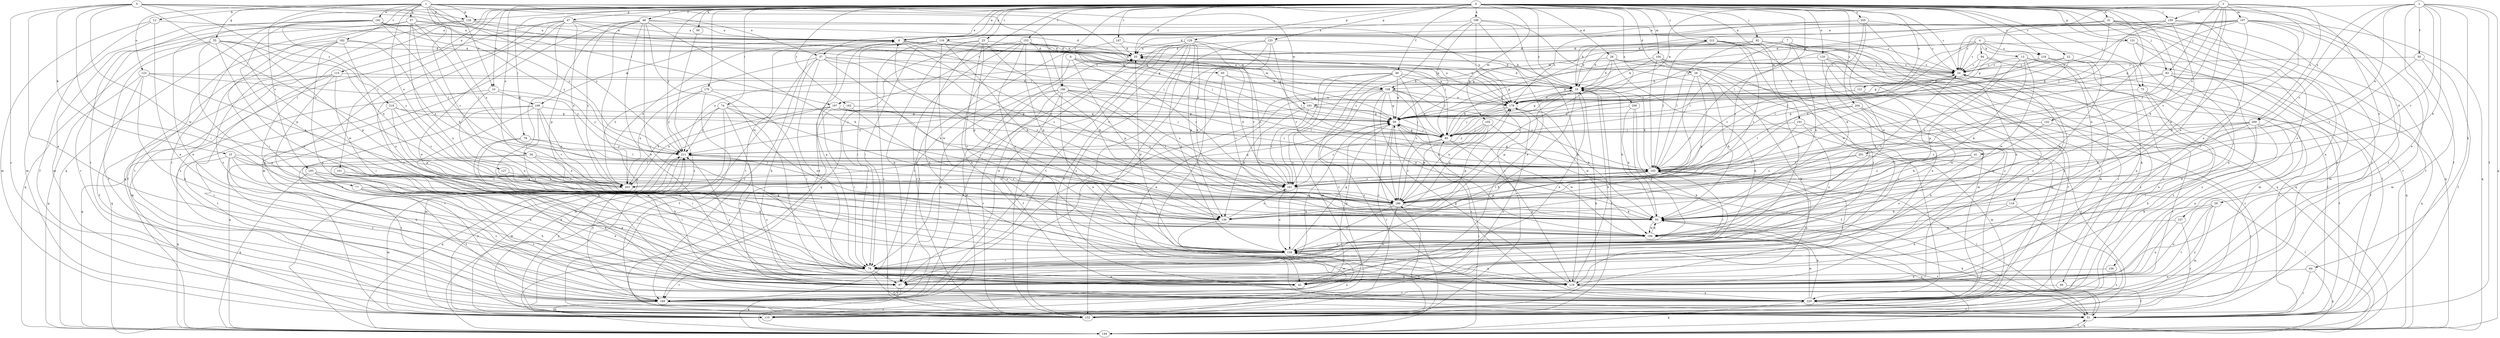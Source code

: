 strict digraph  {
0;
1;
2;
3;
4;
5;
6;
7;
8;
10;
12;
13;
15;
16;
22;
23;
24;
26;
28;
29;
31;
33;
34;
37;
41;
42;
47;
48;
49;
50;
51;
55;
57;
59;
64;
65;
66;
67;
74;
75;
76;
77;
78;
82;
83;
84;
85;
90;
93;
101;
102;
104;
105;
107;
108;
109;
110;
115;
116;
118;
119;
120;
121;
123;
127;
128;
129;
131;
133;
134;
136;
142;
144;
147;
150;
152;
153;
156;
157;
161;
162;
167;
169;
170;
178;
180;
182;
183;
186;
191;
192;
193;
194;
199;
200;
201;
203;
204;
205;
209;
211;
212;
218;
219;
220;
0 -> 8  [label=a];
0 -> 10  [label=b];
0 -> 22  [label=c];
0 -> 23  [label=c];
0 -> 26  [label=d];
0 -> 28  [label=d];
0 -> 29  [label=d];
0 -> 31  [label=d];
0 -> 33  [label=d];
0 -> 34  [label=e];
0 -> 37  [label=e];
0 -> 47  [label=f];
0 -> 48  [label=f];
0 -> 49  [label=f];
0 -> 74  [label=i];
0 -> 75  [label=i];
0 -> 77  [label=j];
0 -> 78  [label=j];
0 -> 82  [label=j];
0 -> 83  [label=j];
0 -> 90  [label=k];
0 -> 93  [label=k];
0 -> 101  [label=l];
0 -> 102  [label=l];
0 -> 104  [label=m];
0 -> 105  [label=m];
0 -> 115  [label=n];
0 -> 116  [label=n];
0 -> 120  [label=o];
0 -> 121  [label=o];
0 -> 129  [label=p];
0 -> 131  [label=p];
0 -> 133  [label=p];
0 -> 142  [label=q];
0 -> 144  [label=q];
0 -> 147  [label=r];
0 -> 150  [label=r];
0 -> 153  [label=s];
0 -> 156  [label=s];
0 -> 157  [label=s];
0 -> 162  [label=t];
0 -> 167  [label=t];
0 -> 170  [label=u];
0 -> 178  [label=u];
0 -> 180  [label=v];
0 -> 191  [label=w];
0 -> 199  [label=x];
0 -> 204  [label=y];
0 -> 205  [label=y];
0 -> 209  [label=y];
0 -> 211  [label=y];
0 -> 212  [label=z];
0 -> 218  [label=z];
1 -> 10  [label=b];
1 -> 12  [label=b];
1 -> 24  [label=c];
1 -> 37  [label=e];
1 -> 55  [label=g];
1 -> 57  [label=g];
1 -> 59  [label=g];
1 -> 123  [label=o];
1 -> 127  [label=o];
1 -> 134  [label=p];
1 -> 161  [label=s];
1 -> 180  [label=v];
1 -> 182  [label=v];
1 -> 183  [label=v];
1 -> 186  [label=v];
1 -> 192  [label=w];
1 -> 193  [label=w];
1 -> 211  [label=y];
2 -> 41  [label=e];
2 -> 42  [label=e];
2 -> 50  [label=f];
2 -> 51  [label=f];
2 -> 64  [label=h];
2 -> 93  [label=k];
2 -> 134  [label=p];
2 -> 144  [label=q];
2 -> 161  [label=s];
2 -> 186  [label=v];
2 -> 200  [label=x];
3 -> 51  [label=f];
3 -> 83  [label=j];
3 -> 107  [label=m];
3 -> 108  [label=m];
3 -> 128  [label=o];
3 -> 150  [label=r];
3 -> 161  [label=s];
3 -> 186  [label=v];
3 -> 193  [label=w];
3 -> 200  [label=x];
3 -> 201  [label=x];
4 -> 13  [label=b];
4 -> 24  [label=c];
4 -> 75  [label=i];
4 -> 84  [label=j];
4 -> 102  [label=l];
4 -> 118  [label=n];
4 -> 178  [label=u];
4 -> 203  [label=x];
4 -> 218  [label=z];
5 -> 15  [label=b];
5 -> 42  [label=e];
5 -> 76  [label=i];
5 -> 134  [label=p];
5 -> 152  [label=r];
5 -> 161  [label=s];
5 -> 167  [label=t];
5 -> 194  [label=w];
5 -> 211  [label=y];
5 -> 219  [label=z];
6 -> 65  [label=h];
6 -> 108  [label=m];
6 -> 136  [label=p];
6 -> 161  [label=s];
6 -> 169  [label=t];
6 -> 178  [label=u];
7 -> 16  [label=b];
7 -> 33  [label=d];
7 -> 66  [label=h];
7 -> 93  [label=k];
7 -> 102  [label=l];
7 -> 108  [label=m];
7 -> 152  [label=r];
7 -> 161  [label=s];
7 -> 220  [label=z];
8 -> 33  [label=d];
8 -> 59  [label=g];
8 -> 85  [label=j];
8 -> 108  [label=m];
8 -> 109  [label=m];
8 -> 152  [label=r];
8 -> 161  [label=s];
8 -> 169  [label=t];
8 -> 178  [label=u];
10 -> 109  [label=m];
10 -> 128  [label=o];
10 -> 144  [label=q];
10 -> 211  [label=y];
12 -> 8  [label=a];
12 -> 42  [label=e];
12 -> 51  [label=f];
12 -> 110  [label=m];
13 -> 24  [label=c];
13 -> 93  [label=k];
13 -> 110  [label=m];
13 -> 136  [label=p];
13 -> 144  [label=q];
13 -> 194  [label=w];
15 -> 67  [label=h];
15 -> 102  [label=l];
15 -> 119  [label=n];
15 -> 144  [label=q];
15 -> 186  [label=v];
15 -> 194  [label=w];
15 -> 220  [label=z];
16 -> 33  [label=d];
16 -> 42  [label=e];
16 -> 67  [label=h];
16 -> 136  [label=p];
16 -> 152  [label=r];
16 -> 178  [label=u];
22 -> 24  [label=c];
22 -> 102  [label=l];
22 -> 119  [label=n];
22 -> 178  [label=u];
22 -> 194  [label=w];
23 -> 33  [label=d];
23 -> 67  [label=h];
23 -> 76  [label=i];
23 -> 119  [label=n];
23 -> 128  [label=o];
23 -> 136  [label=p];
23 -> 186  [label=v];
24 -> 16  [label=b];
24 -> 67  [label=h];
24 -> 161  [label=s];
24 -> 220  [label=z];
26 -> 16  [label=b];
26 -> 24  [label=c];
26 -> 67  [label=h];
26 -> 85  [label=j];
26 -> 110  [label=m];
26 -> 186  [label=v];
28 -> 16  [label=b];
28 -> 67  [label=h];
28 -> 93  [label=k];
28 -> 136  [label=p];
28 -> 186  [label=v];
29 -> 93  [label=k];
29 -> 110  [label=m];
29 -> 119  [label=n];
29 -> 169  [label=t];
29 -> 220  [label=z];
31 -> 8  [label=a];
31 -> 16  [label=b];
31 -> 51  [label=f];
31 -> 59  [label=g];
31 -> 85  [label=j];
31 -> 119  [label=n];
31 -> 144  [label=q];
31 -> 220  [label=z];
33 -> 24  [label=c];
33 -> 161  [label=s];
33 -> 211  [label=y];
34 -> 67  [label=h];
34 -> 102  [label=l];
34 -> 169  [label=t];
34 -> 186  [label=v];
34 -> 203  [label=x];
37 -> 24  [label=c];
37 -> 67  [label=h];
37 -> 93  [label=k];
37 -> 119  [label=n];
37 -> 144  [label=q];
37 -> 161  [label=s];
37 -> 186  [label=v];
37 -> 203  [label=x];
41 -> 102  [label=l];
41 -> 128  [label=o];
41 -> 161  [label=s];
42 -> 59  [label=g];
42 -> 211  [label=y];
47 -> 8  [label=a];
47 -> 24  [label=c];
47 -> 42  [label=e];
47 -> 59  [label=g];
47 -> 76  [label=i];
47 -> 144  [label=q];
47 -> 169  [label=t];
47 -> 203  [label=x];
47 -> 220  [label=z];
48 -> 8  [label=a];
48 -> 42  [label=e];
48 -> 76  [label=i];
48 -> 93  [label=k];
48 -> 110  [label=m];
48 -> 136  [label=p];
48 -> 144  [label=q];
48 -> 178  [label=u];
48 -> 194  [label=w];
48 -> 203  [label=x];
49 -> 16  [label=b];
49 -> 59  [label=g];
49 -> 85  [label=j];
49 -> 110  [label=m];
49 -> 128  [label=o];
49 -> 161  [label=s];
49 -> 169  [label=t];
49 -> 186  [label=v];
50 -> 24  [label=c];
50 -> 51  [label=f];
50 -> 110  [label=m];
50 -> 161  [label=s];
51 -> 24  [label=c];
51 -> 93  [label=k];
51 -> 102  [label=l];
51 -> 144  [label=q];
55 -> 33  [label=d];
55 -> 51  [label=f];
55 -> 119  [label=n];
55 -> 128  [label=o];
55 -> 136  [label=p];
55 -> 144  [label=q];
55 -> 194  [label=w];
55 -> 203  [label=x];
57 -> 8  [label=a];
57 -> 33  [label=d];
57 -> 76  [label=i];
57 -> 93  [label=k];
57 -> 102  [label=l];
57 -> 110  [label=m];
57 -> 128  [label=o];
57 -> 152  [label=r];
59 -> 85  [label=j];
59 -> 152  [label=r];
59 -> 186  [label=v];
59 -> 220  [label=z];
64 -> 119  [label=n];
64 -> 144  [label=q];
64 -> 152  [label=r];
65 -> 16  [label=b];
65 -> 59  [label=g];
65 -> 152  [label=r];
65 -> 186  [label=v];
66 -> 51  [label=f];
66 -> 169  [label=t];
67 -> 33  [label=d];
67 -> 144  [label=q];
67 -> 169  [label=t];
67 -> 211  [label=y];
74 -> 59  [label=g];
74 -> 110  [label=m];
74 -> 119  [label=n];
74 -> 136  [label=p];
74 -> 203  [label=x];
74 -> 211  [label=y];
74 -> 220  [label=z];
75 -> 42  [label=e];
75 -> 51  [label=f];
75 -> 178  [label=u];
75 -> 220  [label=z];
76 -> 8  [label=a];
76 -> 24  [label=c];
76 -> 42  [label=e];
76 -> 51  [label=f];
76 -> 59  [label=g];
76 -> 67  [label=h];
76 -> 119  [label=n];
76 -> 169  [label=t];
77 -> 42  [label=e];
77 -> 67  [label=h];
77 -> 169  [label=t];
77 -> 186  [label=v];
77 -> 220  [label=z];
78 -> 67  [label=h];
78 -> 76  [label=i];
78 -> 102  [label=l];
78 -> 211  [label=y];
82 -> 33  [label=d];
82 -> 59  [label=g];
82 -> 102  [label=l];
82 -> 110  [label=m];
82 -> 119  [label=n];
82 -> 144  [label=q];
82 -> 194  [label=w];
83 -> 16  [label=b];
83 -> 51  [label=f];
83 -> 67  [label=h];
83 -> 102  [label=l];
83 -> 144  [label=q];
83 -> 161  [label=s];
83 -> 220  [label=z];
84 -> 24  [label=c];
84 -> 51  [label=f];
84 -> 59  [label=g];
84 -> 186  [label=v];
85 -> 16  [label=b];
85 -> 59  [label=g];
85 -> 119  [label=n];
85 -> 186  [label=v];
85 -> 194  [label=w];
85 -> 211  [label=y];
90 -> 152  [label=r];
93 -> 8  [label=a];
93 -> 16  [label=b];
93 -> 144  [label=q];
93 -> 194  [label=w];
101 -> 42  [label=e];
101 -> 67  [label=h];
101 -> 76  [label=i];
101 -> 203  [label=x];
102 -> 16  [label=b];
102 -> 24  [label=c];
102 -> 59  [label=g];
102 -> 76  [label=i];
102 -> 119  [label=n];
102 -> 136  [label=p];
102 -> 161  [label=s];
102 -> 203  [label=x];
102 -> 211  [label=y];
104 -> 16  [label=b];
104 -> 24  [label=c];
104 -> 42  [label=e];
104 -> 59  [label=g];
104 -> 76  [label=i];
104 -> 102  [label=l];
105 -> 51  [label=f];
105 -> 85  [label=j];
105 -> 136  [label=p];
105 -> 161  [label=s];
105 -> 186  [label=v];
105 -> 211  [label=y];
107 -> 8  [label=a];
107 -> 24  [label=c];
107 -> 33  [label=d];
107 -> 59  [label=g];
107 -> 128  [label=o];
107 -> 144  [label=q];
107 -> 152  [label=r];
107 -> 178  [label=u];
107 -> 194  [label=w];
107 -> 220  [label=z];
108 -> 42  [label=e];
108 -> 59  [label=g];
108 -> 76  [label=i];
108 -> 85  [label=j];
108 -> 93  [label=k];
108 -> 102  [label=l];
108 -> 144  [label=q];
108 -> 178  [label=u];
108 -> 194  [label=w];
108 -> 220  [label=z];
109 -> 59  [label=g];
109 -> 67  [label=h];
109 -> 128  [label=o];
109 -> 144  [label=q];
109 -> 169  [label=t];
109 -> 186  [label=v];
109 -> 203  [label=x];
110 -> 16  [label=b];
110 -> 178  [label=u];
110 -> 211  [label=y];
115 -> 16  [label=b];
115 -> 76  [label=i];
115 -> 110  [label=m];
115 -> 144  [label=q];
115 -> 152  [label=r];
115 -> 220  [label=z];
116 -> 33  [label=d];
116 -> 76  [label=i];
116 -> 85  [label=j];
116 -> 93  [label=k];
116 -> 152  [label=r];
116 -> 169  [label=t];
116 -> 194  [label=w];
116 -> 203  [label=x];
118 -> 67  [label=h];
118 -> 93  [label=k];
118 -> 152  [label=r];
119 -> 16  [label=b];
119 -> 59  [label=g];
119 -> 102  [label=l];
119 -> 220  [label=z];
120 -> 24  [label=c];
120 -> 51  [label=f];
120 -> 59  [label=g];
120 -> 76  [label=i];
120 -> 110  [label=m];
120 -> 119  [label=n];
121 -> 59  [label=g];
121 -> 152  [label=r];
121 -> 178  [label=u];
121 -> 194  [label=w];
123 -> 16  [label=b];
123 -> 51  [label=f];
123 -> 67  [label=h];
123 -> 144  [label=q];
123 -> 203  [label=x];
123 -> 211  [label=y];
127 -> 128  [label=o];
127 -> 161  [label=s];
128 -> 33  [label=d];
128 -> 59  [label=g];
128 -> 76  [label=i];
128 -> 119  [label=n];
129 -> 33  [label=d];
129 -> 51  [label=f];
129 -> 76  [label=i];
129 -> 93  [label=k];
129 -> 102  [label=l];
129 -> 128  [label=o];
129 -> 136  [label=p];
129 -> 152  [label=r];
129 -> 169  [label=t];
129 -> 186  [label=v];
129 -> 220  [label=z];
131 -> 33  [label=d];
131 -> 51  [label=f];
131 -> 110  [label=m];
131 -> 119  [label=n];
133 -> 16  [label=b];
133 -> 33  [label=d];
133 -> 119  [label=n];
133 -> 152  [label=r];
133 -> 169  [label=t];
133 -> 186  [label=v];
134 -> 8  [label=a];
134 -> 85  [label=j];
134 -> 169  [label=t];
134 -> 220  [label=z];
136 -> 24  [label=c];
136 -> 110  [label=m];
136 -> 161  [label=s];
136 -> 178  [label=u];
142 -> 85  [label=j];
142 -> 93  [label=k];
142 -> 169  [label=t];
144 -> 33  [label=d];
144 -> 51  [label=f];
144 -> 85  [label=j];
144 -> 102  [label=l];
147 -> 33  [label=d];
147 -> 169  [label=t];
147 -> 178  [label=u];
150 -> 8  [label=a];
150 -> 24  [label=c];
150 -> 76  [label=i];
150 -> 85  [label=j];
150 -> 93  [label=k];
150 -> 220  [label=z];
152 -> 128  [label=o];
152 -> 186  [label=v];
152 -> 211  [label=y];
153 -> 16  [label=b];
153 -> 33  [label=d];
153 -> 85  [label=j];
153 -> 93  [label=k];
153 -> 119  [label=n];
153 -> 128  [label=o];
153 -> 136  [label=p];
153 -> 144  [label=q];
153 -> 152  [label=r];
156 -> 42  [label=e];
156 -> 220  [label=z];
157 -> 119  [label=n];
157 -> 152  [label=r];
157 -> 194  [label=w];
161 -> 33  [label=d];
161 -> 128  [label=o];
161 -> 186  [label=v];
162 -> 59  [label=g];
162 -> 76  [label=i];
162 -> 128  [label=o];
162 -> 152  [label=r];
167 -> 59  [label=g];
167 -> 76  [label=i];
167 -> 85  [label=j];
167 -> 102  [label=l];
167 -> 110  [label=m];
167 -> 161  [label=s];
167 -> 203  [label=x];
169 -> 110  [label=m];
169 -> 152  [label=r];
169 -> 211  [label=y];
170 -> 51  [label=f];
170 -> 76  [label=i];
170 -> 178  [label=u];
170 -> 203  [label=x];
170 -> 211  [label=y];
178 -> 59  [label=g];
178 -> 85  [label=j];
178 -> 93  [label=k];
178 -> 194  [label=w];
180 -> 51  [label=f];
180 -> 67  [label=h];
180 -> 102  [label=l];
180 -> 119  [label=n];
180 -> 152  [label=r];
180 -> 161  [label=s];
180 -> 169  [label=t];
180 -> 178  [label=u];
180 -> 186  [label=v];
182 -> 33  [label=d];
182 -> 51  [label=f];
182 -> 119  [label=n];
182 -> 128  [label=o];
182 -> 169  [label=t];
182 -> 203  [label=x];
182 -> 220  [label=z];
183 -> 76  [label=i];
183 -> 93  [label=k];
183 -> 144  [label=q];
183 -> 161  [label=s];
183 -> 220  [label=z];
186 -> 42  [label=e];
186 -> 93  [label=k];
186 -> 102  [label=l];
186 -> 128  [label=o];
186 -> 136  [label=p];
186 -> 178  [label=u];
191 -> 85  [label=j];
191 -> 110  [label=m];
191 -> 128  [label=o];
191 -> 186  [label=v];
192 -> 8  [label=a];
192 -> 16  [label=b];
192 -> 42  [label=e];
192 -> 102  [label=l];
192 -> 110  [label=m];
192 -> 136  [label=p];
192 -> 161  [label=s];
192 -> 169  [label=t];
192 -> 178  [label=u];
192 -> 211  [label=y];
193 -> 59  [label=g];
193 -> 85  [label=j];
193 -> 136  [label=p];
193 -> 161  [label=s];
193 -> 211  [label=y];
194 -> 51  [label=f];
194 -> 93  [label=k];
194 -> 128  [label=o];
199 -> 8  [label=a];
199 -> 42  [label=e];
199 -> 59  [label=g];
199 -> 119  [label=n];
199 -> 152  [label=r];
199 -> 161  [label=s];
199 -> 220  [label=z];
200 -> 67  [label=h];
200 -> 76  [label=i];
200 -> 85  [label=j];
200 -> 102  [label=l];
200 -> 119  [label=n];
200 -> 161  [label=s];
200 -> 186  [label=v];
201 -> 102  [label=l];
201 -> 152  [label=r];
201 -> 161  [label=s];
203 -> 59  [label=g];
203 -> 110  [label=m];
204 -> 59  [label=g];
204 -> 67  [label=h];
204 -> 102  [label=l];
204 -> 128  [label=o];
204 -> 152  [label=r];
205 -> 8  [label=a];
205 -> 24  [label=c];
205 -> 67  [label=h];
205 -> 93  [label=k];
205 -> 178  [label=u];
205 -> 194  [label=w];
209 -> 59  [label=g];
209 -> 67  [label=h];
209 -> 93  [label=k];
209 -> 128  [label=o];
211 -> 102  [label=l];
211 -> 110  [label=m];
211 -> 144  [label=q];
211 -> 194  [label=w];
212 -> 16  [label=b];
212 -> 33  [label=d];
212 -> 102  [label=l];
212 -> 128  [label=o];
212 -> 144  [label=q];
212 -> 186  [label=v];
212 -> 220  [label=z];
218 -> 24  [label=c];
218 -> 42  [label=e];
218 -> 85  [label=j];
218 -> 220  [label=z];
219 -> 59  [label=g];
219 -> 85  [label=j];
219 -> 136  [label=p];
219 -> 161  [label=s];
219 -> 169  [label=t];
220 -> 51  [label=f];
220 -> 93  [label=k];
220 -> 128  [label=o];
220 -> 144  [label=q];
220 -> 194  [label=w];
}
